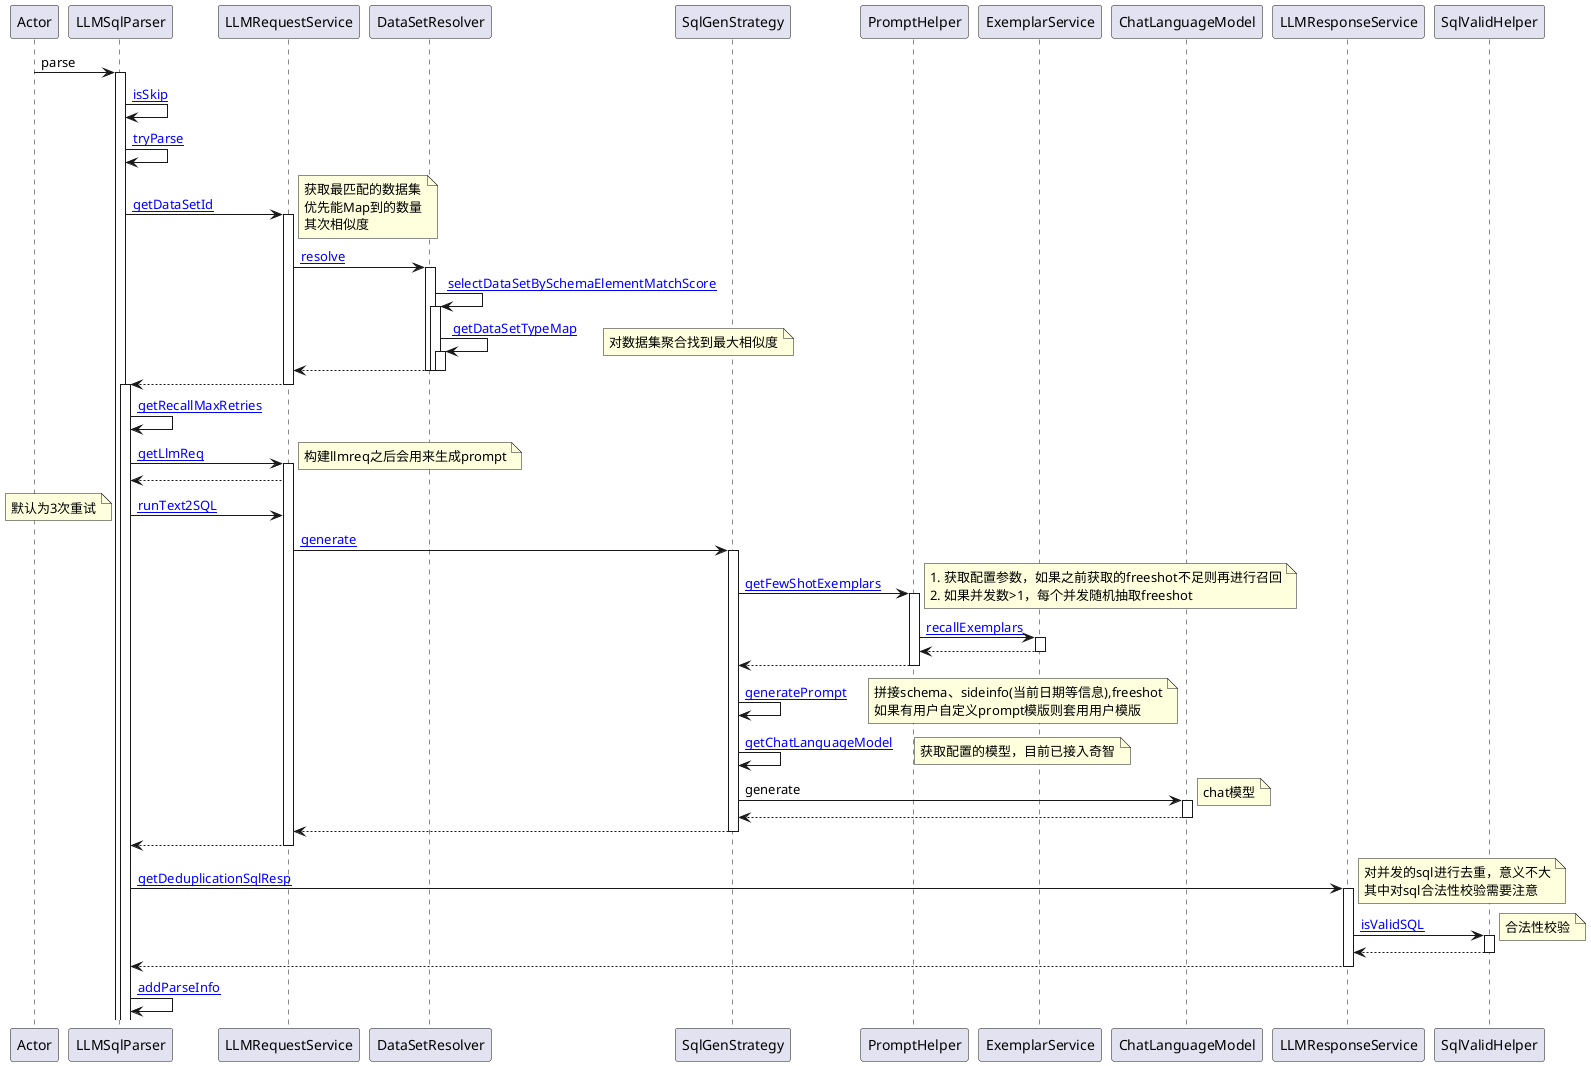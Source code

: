 @startuml
!define PROJECT_DIR ..
!define HEADLESS_DIR PROJECT_DIR\headless\chat\src\main\java\com\tencent\supersonic\headless
!define COMMON_DIR  PROJECT_DIR\common\src\main\java\com\tencent\supersonic\common
!define LLMSqlParser_PATH HEADLESS_DIR\chat\parser\llm\LLMSqlParser.java
!define LLMRequestService_PATH HEADLESS_DIR\chat\parser\llm\LLMRequestService.java
!define OnePassSCSqlGenStrategy_PATH HEADLESS_DIR\chat\parser\llm\OnePassSCSqlGenStrategy.java
!define PromptHelper_PATH HEADLESS_DIR\chat\parser\llm\PromptHelper.java
!define LLMResponseService_PATH HEADLESS_DIR\chat\parser\llm\LLMResponseService.java
!define ExemplarServiceImpl_PATH COMMON_DIR\service\impl\ExemplarServiceImpl.java
!define SqlValidHelper_PATH COMMON_DIR\jsqlparser\SqlValidHelper.java
!define DataSetResolver_PATH HEADLESS_DIR\chat\parser\llm\HeuristicDataSetResolver.java

participant Actor
Actor -> LLMSqlParser : parse
activate LLMSqlParser
LLMSqlParser -> LLMSqlParser : [[LLMRequestService_PATH#isSkip isSkip]]
LLMSqlParser -> LLMSqlParser : [[LLMSqlParser_PATH#tryParse tryParse]]
LLMSqlParser -> LLMRequestService : [[LLMRequestService_PATH#getDataSetId getDataSetId]]
note right
获取最匹配的数据集
优先能Map到的数量
其次相似度
end note
activate LLMRequestService
LLMRequestService -> DataSetResolver : [[DataSetResolver_PATH#resolve resolve]]
activate DataSetResolver
DataSetResolver -> DataSetResolver : [[DataSetResolver_PATH#selectDataSetBySchemaElementMatchScore selectDataSetBySchemaElementMatchScore]]
activate DataSetResolver
DataSetResolver -> DataSetResolver :[[DataSetResolver_PATH#getDataSetTypeMap getDataSetTypeMap]]
note right:对数据集聚合找到最大相似度
activate DataSetResolver
DataSetResolver --> LLMRequestService
deactivate DataSetResolver
deactivate DataSetResolver
deactivate DataSetResolver
LLMRequestService --> LLMSqlParser
deactivate LLMRequestService
activate LLMSqlParser

LLMSqlParser -> LLMSqlParser : [[LLMSqlParser_PATH#getRecallMaxRetries getRecallMaxRetries]]
LLMSqlParser -> LLMRequestService : [[LLMRequestService_PATH#getLlmReq getLlmReq]]
note right: 构建llmreq之后会用来生成prompt
activate LLMRequestService
LLMRequestService --> LLMSqlParser
LLMSqlParser -> LLMRequestService : [[LLMRequestService_PATH#runText2SQL runText2SQL]]
note left: 默认为3次重试
LLMRequestService -> SqlGenStrategy: [[OnePassSCSqlGenStrategy_PATH#generate generate]]
activate SqlGenStrategy
SqlGenStrategy -> PromptHelper: [[PromptHelper_PATH#getFewShotExemplars getFewShotExemplars]]
note right
1. 获取配置参数，如果之前获取的freeshot不足则再进行召回
2. 如果并发数>1，每个并发随机抽取freeshot
end note
activate PromptHelper
PromptHelper -> ExemplarService: [[PromptHelper_PATH#recallExemplars recallExemplars]]
activate ExemplarService
ExemplarService --> PromptHelper
deactivate ExemplarService
PromptHelper --> SqlGenStrategy
deactivate PromptHelper
SqlGenStrategy -> SqlGenStrategy: [[OnePassSCSqlGenStrategy_PATH#generatePrompt generatePrompt]]
note right
拼接schema、sideinfo(当前日期等信息),freeshot
如果有用户自定义prompt模版则套用用户模版
end note
SqlGenStrategy -> SqlGenStrategy: [[OnePassSCSqlGenStrategy_PATH#getChatLanguageModel getChatLanguageModel]]
note right
获取配置的模型，目前已接入奇智
end note
SqlGenStrategy -> ChatLanguageModel: generate
note right: chat模型
activate ChatLanguageModel
ChatLanguageModel --> SqlGenStrategy
deactivate ChatLanguageModel



SqlGenStrategy --> LLMRequestService
deactivate SqlGenStrategy
LLMRequestService --> LLMSqlParser
deactivate LLMRequestService

LLMSqlParser -> LLMResponseService : [[LLMResponseService_PATH#getDeduplicationSqlResp getDeduplicationSqlResp]]
note right
对并发的sql进行去重，意义不大
其中对sql合法性校验需要注意
end note
activate LLMResponseService
LLMResponseService -> SqlValidHelper: [[SqlValidHelper_PATH#isValidSQL isValidSQL]]
note right: 合法性校验
activate SqlValidHelper
SqlValidHelper --> LLMResponseService
deactivate SqlValidHelper
LLMResponseService --> LLMSqlParser
deactivate LLMResponseService

LLMSqlParser -> LLMSqlParser : [[LLMResponseService_PATH#addParseInfo addParseInfo]]
@enduml